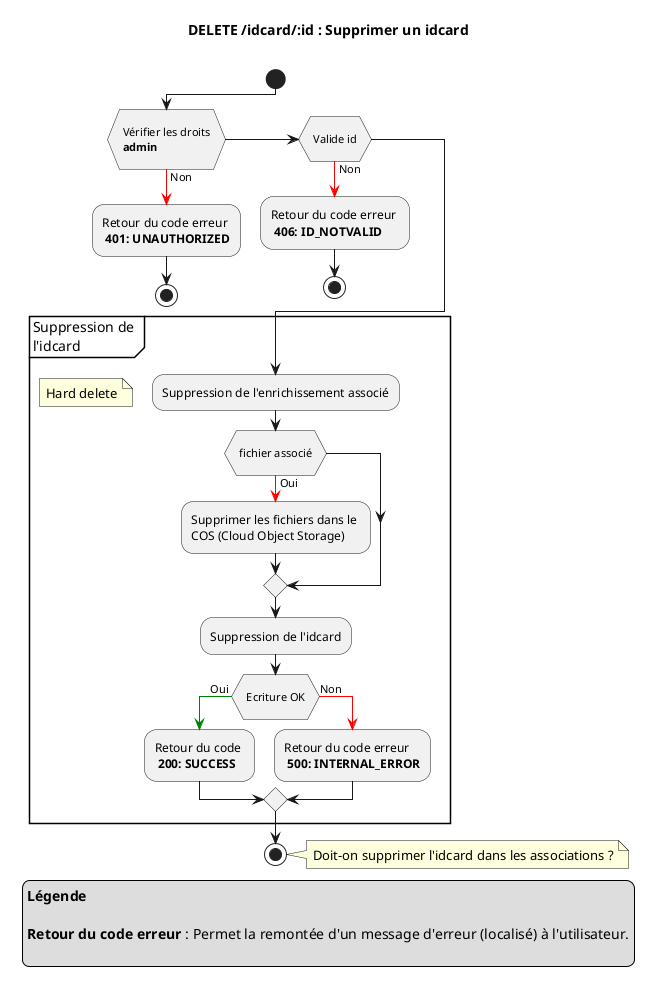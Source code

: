 @startuml

title
DELETE **/idcard/:id** : Supprimer un idcard

end title

start
if ( \n Vérifier les droits \n **admin** \n)
-[#red]-> Non ;
-Retour du code erreur \n **401: UNAUTHORIZED**
stop
elseif ( \n Valide id \n )
-[#red]-> Non ;
-Retour du code erreur \n **406: ID_NOTVALID**
stop
endif


partition "Suppression de \nl'idcard" {
    -Suppression de l'enrichissement associé
    floating note left: Hard delete
    if ( \n fichier associé \n )
    -[#red]-> Oui;
    -Supprimer les fichiers dans le \nCOS (Cloud Object Storage)
    endif
    -Suppression de l'idcard
    if ( \n Ecriture OK \n )
    -[#green]-> Oui ;
    -Retour du code \n **200: SUCCESS**
    else
    -[#red]-> Non ;
    -Retour du code erreur \n **500: INTERNAL_ERROR**
    endif
}
stop

note right
  Doit-on supprimer l'idcard dans les associations ?
end note

legend 
**Légende**

**Retour du code erreur** : Permet la remontée d'un message d'erreur (localisé) à l'utilisateur.

endlegend

@enduml
